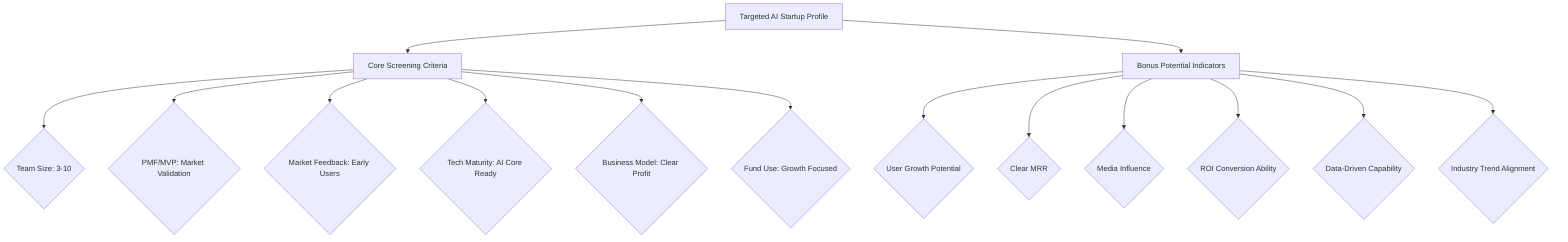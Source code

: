 graph TD
    A[Targeted AI Startup Profile] --> B[Core Screening Criteria]
    B --> B1{Team Size: 3-10}
    B --> B2{PMF/MVP: Market Validation}
    B --> B3{Market Feedback: Early Users}
    B --> B4{Tech Maturity: AI Core Ready}
    B --> B5{Business Model: Clear Profit}
    B --> B6{Fund Use: Growth Focused}

    A --> C[Bonus Potential Indicators]
    C --> C1{User Growth Potential}
    C --> C2{Clear MRR}
    C --> C3{Media Influence}
    C --> C4{ROI Conversion Ability}
    C --> C5{Data-Driven Capability}
    C --> C6{Industry Trend Alignment}